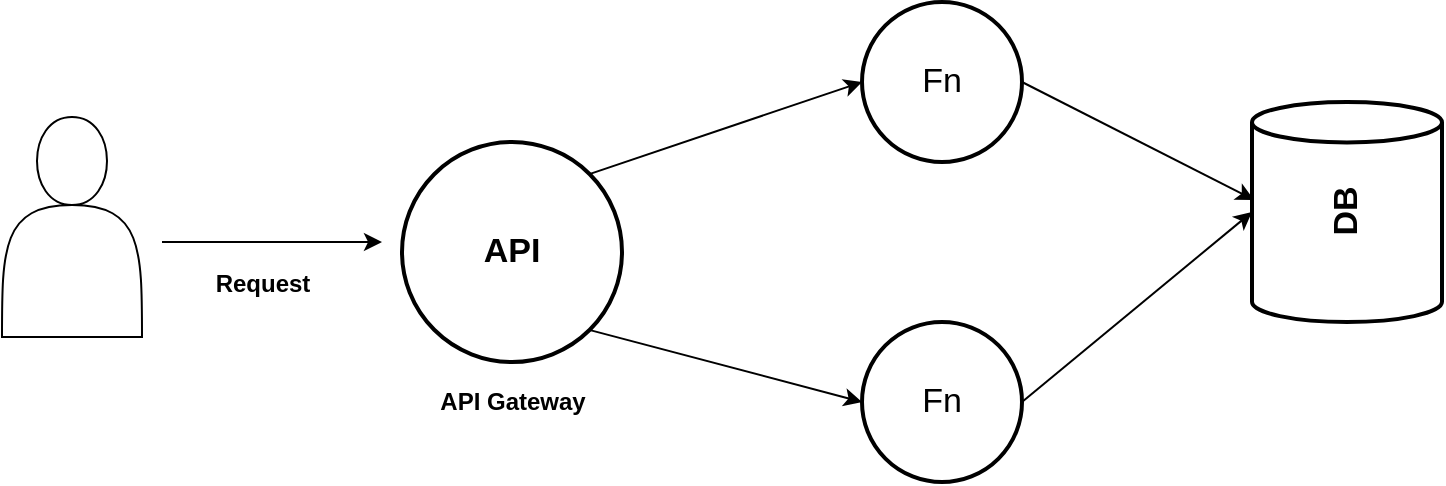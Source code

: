 <mxfile version="20.2.2" type="github">
  <diagram id="1eCL9aHPi95bV1IUGG4Y" name="페이지-1">
    <mxGraphModel dx="530" dy="793" grid="1" gridSize="10" guides="1" tooltips="1" connect="1" arrows="1" fold="1" page="1" pageScale="1" pageWidth="827" pageHeight="1169" math="0" shadow="0">
      <root>
        <mxCell id="0" />
        <mxCell id="1" parent="0" />
        <mxCell id="PeJELjTD76VfOJX-bESj-1" value="" style="shape=actor;whiteSpace=wrap;html=1;" parent="1" vertex="1">
          <mxGeometry x="90" y="197.5" width="70" height="110" as="geometry" />
        </mxCell>
        <mxCell id="PeJELjTD76VfOJX-bESj-10" style="rounded=0;orthogonalLoop=1;jettySize=auto;html=1;exitX=0.855;exitY=0.145;exitDx=0;exitDy=0;exitPerimeter=0;entryX=0;entryY=0.5;entryDx=0;entryDy=0;entryPerimeter=0;fontSize=17;" parent="1" source="PeJELjTD76VfOJX-bESj-4" target="PeJELjTD76VfOJX-bESj-5" edge="1">
          <mxGeometry relative="1" as="geometry" />
        </mxCell>
        <mxCell id="PeJELjTD76VfOJX-bESj-11" style="edgeStyle=none;rounded=0;orthogonalLoop=1;jettySize=auto;html=1;exitX=0.855;exitY=0.855;exitDx=0;exitDy=0;exitPerimeter=0;entryX=0;entryY=0.5;entryDx=0;entryDy=0;entryPerimeter=0;fontSize=17;" parent="1" source="PeJELjTD76VfOJX-bESj-4" target="PeJELjTD76VfOJX-bESj-8" edge="1">
          <mxGeometry relative="1" as="geometry" />
        </mxCell>
        <mxCell id="PeJELjTD76VfOJX-bESj-4" value="&lt;b&gt;API&lt;/b&gt;" style="strokeWidth=2;html=1;shape=mxgraph.flowchart.start_2;whiteSpace=wrap;fontSize=17;" parent="1" vertex="1">
          <mxGeometry x="290" y="210" width="110" height="110" as="geometry" />
        </mxCell>
        <mxCell id="PeJELjTD76VfOJX-bESj-13" style="edgeStyle=none;rounded=0;orthogonalLoop=1;jettySize=auto;html=1;exitX=1;exitY=0.5;exitDx=0;exitDy=0;exitPerimeter=0;fontSize=17;entryX=0.555;entryY=0.011;entryDx=0;entryDy=0;entryPerimeter=0;" parent="1" source="PeJELjTD76VfOJX-bESj-5" target="PeJELjTD76VfOJX-bESj-9" edge="1">
          <mxGeometry relative="1" as="geometry">
            <mxPoint x="710" y="240" as="targetPoint" />
          </mxGeometry>
        </mxCell>
        <mxCell id="PeJELjTD76VfOJX-bESj-5" value="Fn" style="strokeWidth=2;html=1;shape=mxgraph.flowchart.start_2;whiteSpace=wrap;fontSize=17;" parent="1" vertex="1">
          <mxGeometry x="520" y="140" width="80" height="80" as="geometry" />
        </mxCell>
        <mxCell id="PeJELjTD76VfOJX-bESj-12" style="edgeStyle=none;rounded=0;orthogonalLoop=1;jettySize=auto;html=1;entryX=0.5;entryY=0;entryDx=0;entryDy=0;entryPerimeter=0;fontSize=17;exitX=1;exitY=0.5;exitDx=0;exitDy=0;exitPerimeter=0;" parent="1" source="PeJELjTD76VfOJX-bESj-8" target="PeJELjTD76VfOJX-bESj-9" edge="1">
          <mxGeometry relative="1" as="geometry">
            <mxPoint x="610" y="340" as="sourcePoint" />
          </mxGeometry>
        </mxCell>
        <mxCell id="PeJELjTD76VfOJX-bESj-8" value="Fn" style="strokeWidth=2;html=1;shape=mxgraph.flowchart.start_2;whiteSpace=wrap;fontSize=17;" parent="1" vertex="1">
          <mxGeometry x="520" y="300" width="80" height="80" as="geometry" />
        </mxCell>
        <mxCell id="PeJELjTD76VfOJX-bESj-9" value="&lt;b&gt;DB&lt;/b&gt;" style="strokeWidth=2;html=1;shape=mxgraph.flowchart.direct_data;whiteSpace=wrap;fontSize=17;rotation=-90;" parent="1" vertex="1">
          <mxGeometry x="707.5" y="197.5" width="110" height="95" as="geometry" />
        </mxCell>
        <mxCell id="PeJELjTD76VfOJX-bESj-16" value="" style="endArrow=classic;html=1;rounded=0;fontSize=17;" parent="1" edge="1">
          <mxGeometry width="50" height="50" relative="1" as="geometry">
            <mxPoint x="170" y="260" as="sourcePoint" />
            <mxPoint x="280" y="260" as="targetPoint" />
            <Array as="points">
              <mxPoint x="220" y="260" />
            </Array>
          </mxGeometry>
        </mxCell>
        <mxCell id="PeJELjTD76VfOJX-bESj-17" value="&lt;font style=&quot;font-size: 12px;&quot;&gt;&lt;b&gt;Request&lt;/b&gt;&lt;/font&gt;" style="text;html=1;align=center;verticalAlign=middle;resizable=0;points=[];autosize=1;strokeColor=none;fillColor=none;fontSize=17;" parent="1" vertex="1">
          <mxGeometry x="185" y="265" width="70" height="30" as="geometry" />
        </mxCell>
        <mxCell id="UXn96LkOG_VAlQhjCMHV-3" value="&lt;b&gt;API Gateway&lt;/b&gt;" style="text;html=1;align=center;verticalAlign=middle;resizable=0;points=[];autosize=1;strokeColor=none;fillColor=none;" vertex="1" parent="1">
          <mxGeometry x="295" y="325" width="100" height="30" as="geometry" />
        </mxCell>
      </root>
    </mxGraphModel>
  </diagram>
</mxfile>
